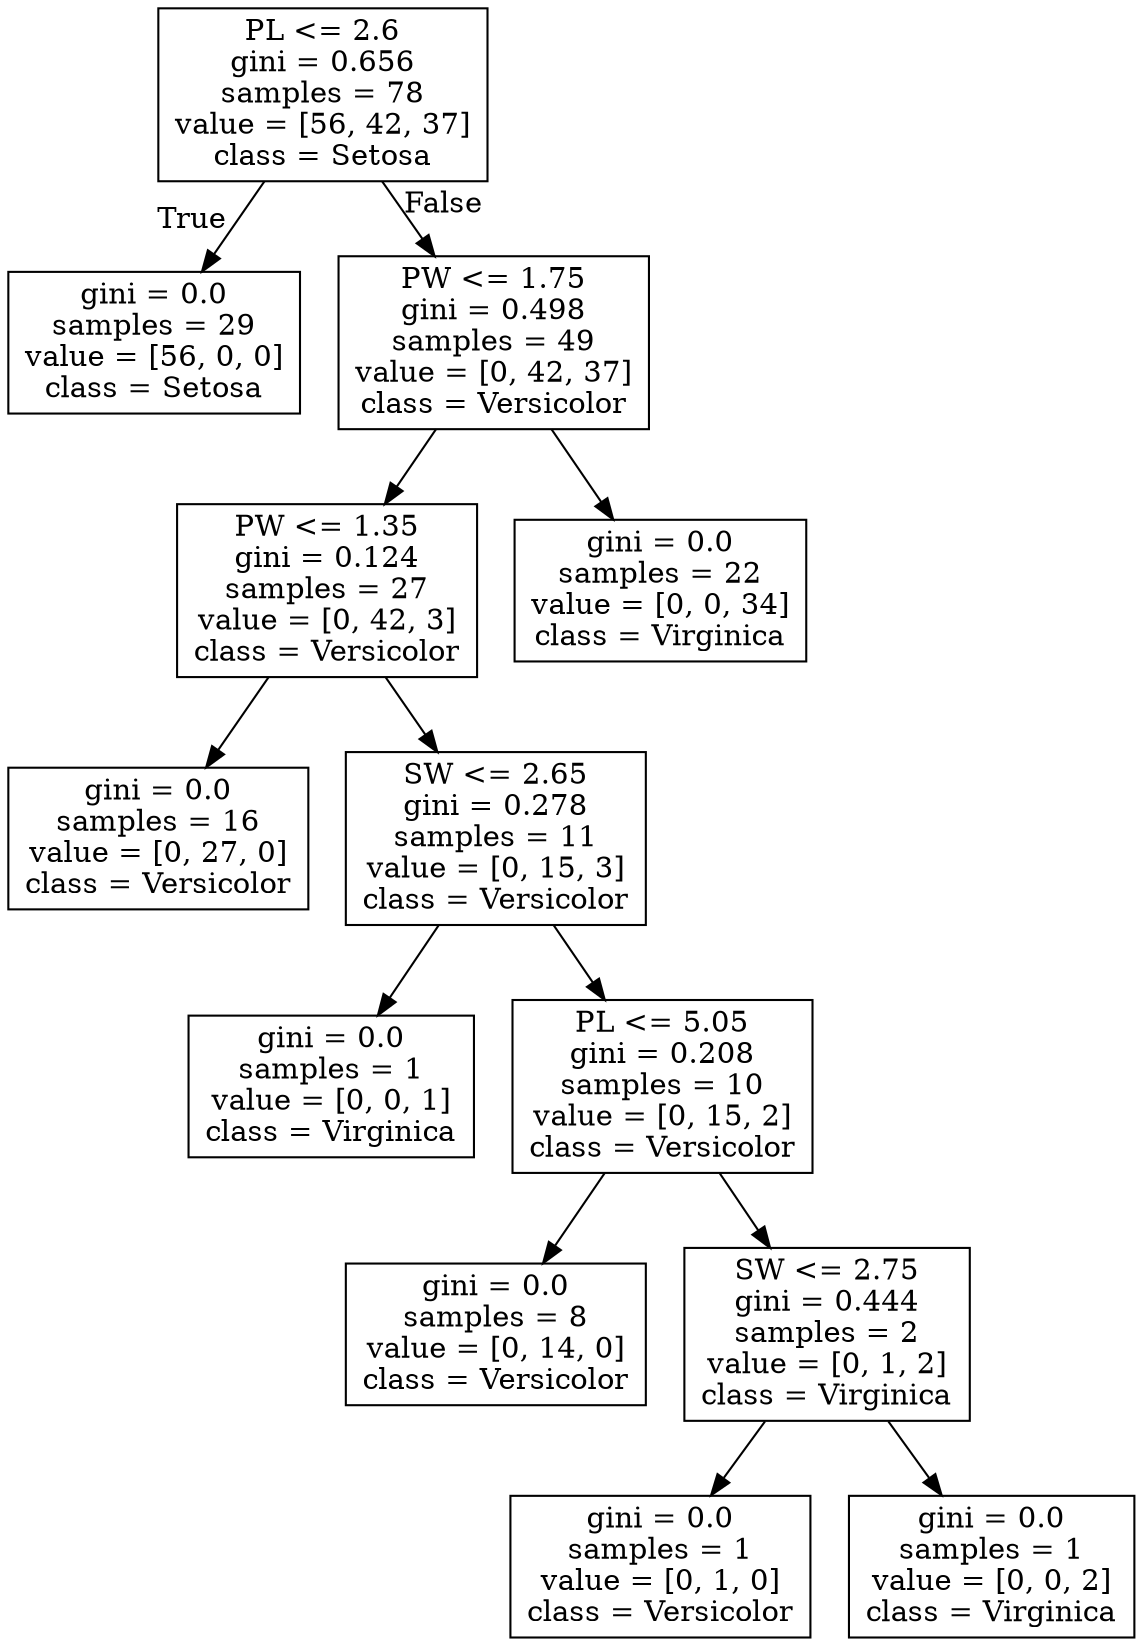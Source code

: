 digraph Tree {
node [shape=box] ;
0 [label="PL <= 2.6\ngini = 0.656\nsamples = 78\nvalue = [56, 42, 37]\nclass = Setosa"] ;
1 [label="gini = 0.0\nsamples = 29\nvalue = [56, 0, 0]\nclass = Setosa"] ;
0 -> 1 [labeldistance=2.5, labelangle=45, headlabel="True"] ;
2 [label="PW <= 1.75\ngini = 0.498\nsamples = 49\nvalue = [0, 42, 37]\nclass = Versicolor"] ;
0 -> 2 [labeldistance=2.5, labelangle=-45, headlabel="False"] ;
3 [label="PW <= 1.35\ngini = 0.124\nsamples = 27\nvalue = [0, 42, 3]\nclass = Versicolor"] ;
2 -> 3 ;
4 [label="gini = 0.0\nsamples = 16\nvalue = [0, 27, 0]\nclass = Versicolor"] ;
3 -> 4 ;
5 [label="SW <= 2.65\ngini = 0.278\nsamples = 11\nvalue = [0, 15, 3]\nclass = Versicolor"] ;
3 -> 5 ;
6 [label="gini = 0.0\nsamples = 1\nvalue = [0, 0, 1]\nclass = Virginica"] ;
5 -> 6 ;
7 [label="PL <= 5.05\ngini = 0.208\nsamples = 10\nvalue = [0, 15, 2]\nclass = Versicolor"] ;
5 -> 7 ;
8 [label="gini = 0.0\nsamples = 8\nvalue = [0, 14, 0]\nclass = Versicolor"] ;
7 -> 8 ;
9 [label="SW <= 2.75\ngini = 0.444\nsamples = 2\nvalue = [0, 1, 2]\nclass = Virginica"] ;
7 -> 9 ;
10 [label="gini = 0.0\nsamples = 1\nvalue = [0, 1, 0]\nclass = Versicolor"] ;
9 -> 10 ;
11 [label="gini = 0.0\nsamples = 1\nvalue = [0, 0, 2]\nclass = Virginica"] ;
9 -> 11 ;
12 [label="gini = 0.0\nsamples = 22\nvalue = [0, 0, 34]\nclass = Virginica"] ;
2 -> 12 ;
}